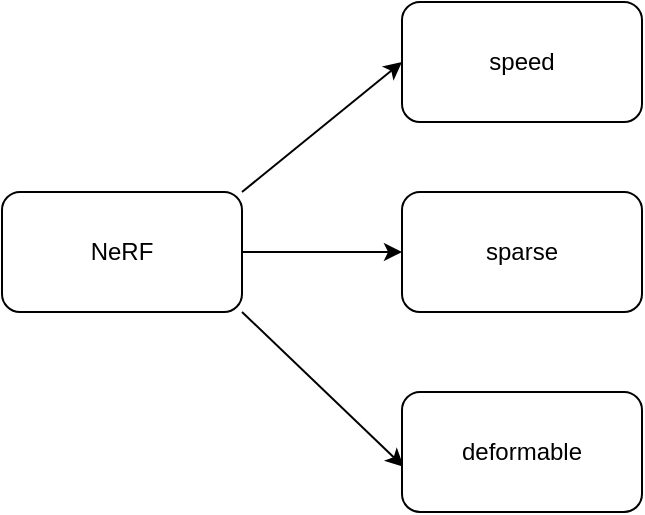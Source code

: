 <mxfile version="16.6.6" type="github">
  <diagram id="EQpLlKbdc8OgnCQCFroB" name="第 1 页">
    <mxGraphModel dx="1038" dy="589" grid="1" gridSize="10" guides="1" tooltips="1" connect="1" arrows="1" fold="1" page="1" pageScale="1" pageWidth="827" pageHeight="1169" math="0" shadow="0">
      <root>
        <mxCell id="0" />
        <mxCell id="1" parent="0" />
        <mxCell id="3hhu8YaVUrRk9R4BdWLA-10" value="" style="edgeStyle=orthogonalEdgeStyle;rounded=0;orthogonalLoop=1;jettySize=auto;html=1;" edge="1" parent="1" source="3hhu8YaVUrRk9R4BdWLA-1" target="3hhu8YaVUrRk9R4BdWLA-9">
          <mxGeometry relative="1" as="geometry" />
        </mxCell>
        <mxCell id="3hhu8YaVUrRk9R4BdWLA-11" style="rounded=0;orthogonalLoop=1;jettySize=auto;html=1;exitX=1;exitY=0;exitDx=0;exitDy=0;strokeColor=default;entryX=0;entryY=0.5;entryDx=0;entryDy=0;" edge="1" parent="1" source="3hhu8YaVUrRk9R4BdWLA-1" target="3hhu8YaVUrRk9R4BdWLA-13">
          <mxGeometry relative="1" as="geometry">
            <mxPoint x="320" y="570" as="targetPoint" />
          </mxGeometry>
        </mxCell>
        <mxCell id="3hhu8YaVUrRk9R4BdWLA-15" style="edgeStyle=none;rounded=0;orthogonalLoop=1;jettySize=auto;html=1;exitX=1;exitY=1;exitDx=0;exitDy=0;entryX=0.007;entryY=0.623;entryDx=0;entryDy=0;entryPerimeter=0;strokeColor=default;" edge="1" parent="1" source="3hhu8YaVUrRk9R4BdWLA-1" target="3hhu8YaVUrRk9R4BdWLA-14">
          <mxGeometry relative="1" as="geometry" />
        </mxCell>
        <mxCell id="3hhu8YaVUrRk9R4BdWLA-1" value="NeRF" style="rounded=1;whiteSpace=wrap;html=1;" vertex="1" parent="1">
          <mxGeometry x="130" y="620" width="120" height="60" as="geometry" />
        </mxCell>
        <mxCell id="3hhu8YaVUrRk9R4BdWLA-9" value="sparse" style="whiteSpace=wrap;html=1;rounded=1;" vertex="1" parent="1">
          <mxGeometry x="330" y="620" width="120" height="60" as="geometry" />
        </mxCell>
        <mxCell id="3hhu8YaVUrRk9R4BdWLA-13" value="speed" style="whiteSpace=wrap;html=1;rounded=1;" vertex="1" parent="1">
          <mxGeometry x="330" y="525" width="120" height="60" as="geometry" />
        </mxCell>
        <mxCell id="3hhu8YaVUrRk9R4BdWLA-14" value="deformable" style="whiteSpace=wrap;html=1;rounded=1;" vertex="1" parent="1">
          <mxGeometry x="330" y="720" width="120" height="60" as="geometry" />
        </mxCell>
      </root>
    </mxGraphModel>
  </diagram>
</mxfile>
